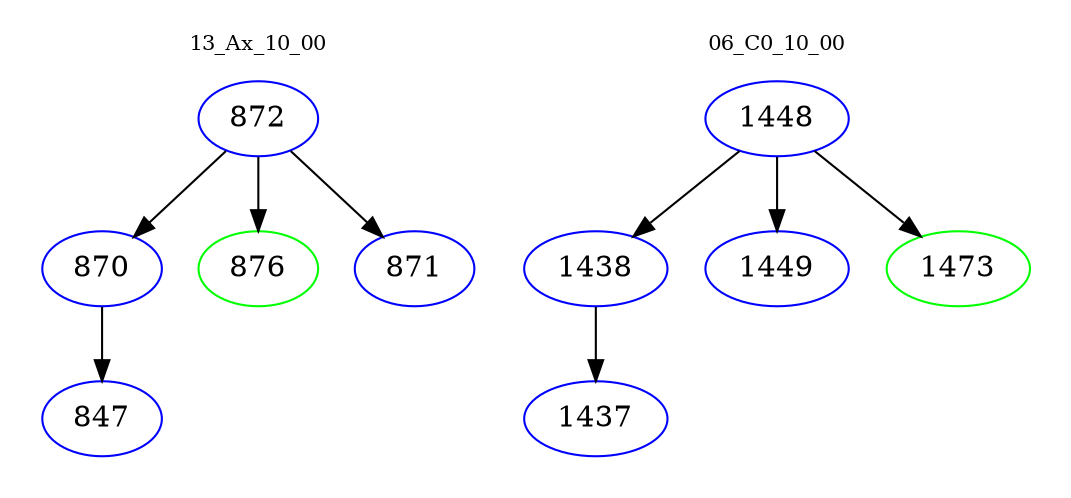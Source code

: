 digraph{
subgraph cluster_0 {
color = white
label = "13_Ax_10_00";
fontsize=10;
T0_872 [label="872", color="blue"]
T0_872 -> T0_870 [color="black"]
T0_870 [label="870", color="blue"]
T0_870 -> T0_847 [color="black"]
T0_847 [label="847", color="blue"]
T0_872 -> T0_876 [color="black"]
T0_876 [label="876", color="green"]
T0_872 -> T0_871 [color="black"]
T0_871 [label="871", color="blue"]
}
subgraph cluster_1 {
color = white
label = "06_C0_10_00";
fontsize=10;
T1_1448 [label="1448", color="blue"]
T1_1448 -> T1_1438 [color="black"]
T1_1438 [label="1438", color="blue"]
T1_1438 -> T1_1437 [color="black"]
T1_1437 [label="1437", color="blue"]
T1_1448 -> T1_1449 [color="black"]
T1_1449 [label="1449", color="blue"]
T1_1448 -> T1_1473 [color="black"]
T1_1473 [label="1473", color="green"]
}
}
